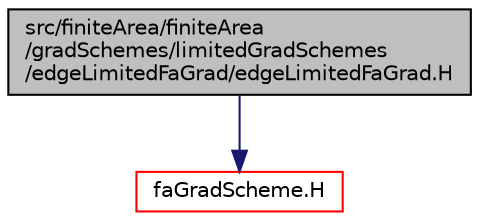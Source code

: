 digraph "src/finiteArea/finiteArea/gradSchemes/limitedGradSchemes/edgeLimitedFaGrad/edgeLimitedFaGrad.H"
{
  bgcolor="transparent";
  edge [fontname="Helvetica",fontsize="10",labelfontname="Helvetica",labelfontsize="10"];
  node [fontname="Helvetica",fontsize="10",shape=record];
  Node1 [label="src/finiteArea/finiteArea\l/gradSchemes/limitedGradSchemes\l/edgeLimitedFaGrad/edgeLimitedFaGrad.H",height=0.2,width=0.4,color="black", fillcolor="grey75", style="filled" fontcolor="black"];
  Node1 -> Node2 [color="midnightblue",fontsize="10",style="solid",fontname="Helvetica"];
  Node2 [label="faGradScheme.H",height=0.2,width=0.4,color="red",URL="$faGradScheme_8H.html"];
}
